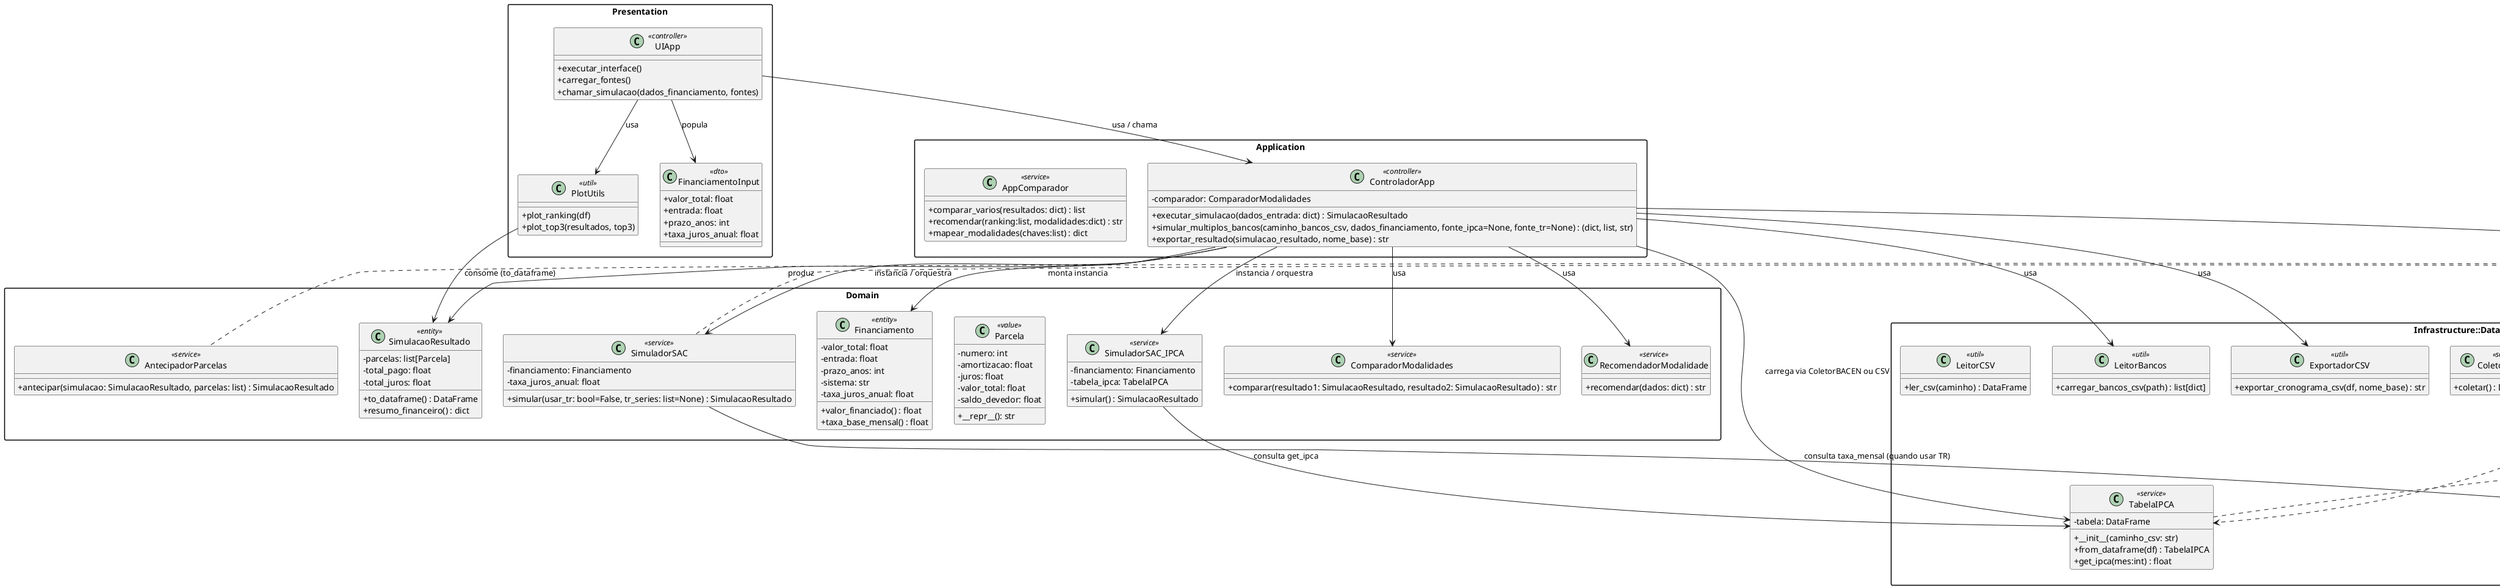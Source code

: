 @startuml SADFI_Classes_Atualizado

'--- estilo ---'
skinparam classAttributeIconSize 0
skinparam defaultFontName "Arial"
skinparam packageStyle rectangle

' =================== Presentation =================== '
package "Presentation" as Presentation {
  class UIApp <<controller>> {
    + executar_interface()
    + carregar_fontes()
    + chamar_simulacao(dados_financiamento, fontes)
  }

  class FinanciamentoInput <<dto>> {
    + valor_total: float
    + entrada: float
    + prazo_anos: int
    + taxa_juros_anual: float
  }

  class PlotUtils <<util>> {
    + plot_ranking(df)
    + plot_top3(resultados, top3)
  }
}

' =================== Application =================== '
package "Application" as Application {
  class ControladorApp <<controller>> {
    - comparador: ComparadorModalidades
    + executar_simulacao(dados_entrada: dict) : SimulacaoResultado
    + simular_multiplos_bancos(caminho_bancos_csv, dados_financiamento, fonte_ipca=None, fonte_tr=None) : (dict, list, str)
    + exportar_resultado(simulacao_resultado, nome_base) : str
  }

  class AppComparador <<service>> {
    + comparar_varios(resultados: dict) : list
    + recomendar(ranking:list, modalidades:dict) : str
    + mapear_modalidades(chaves:list) : dict
  }
}

' =================== Domain =================== '
package "Domain" as Domain {
  class Financiamento <<entity>> {
    - valor_total: float
    - entrada: float
    - prazo_anos: int
    - sistema: str
    - taxa_juros_anual: float
    + valor_financiado() : float
    + taxa_base_mensal() : float
  }

  class Parcela <<value>> {
    - numero: int
    - amortizacao: float
    - juros: float
    - valor_total: float
    - saldo_devedor: float
    + __repr__(): str
  }

  class SimulacaoResultado <<entity>> {
    - parcelas: list[Parcela]
    - total_pago: float
    - total_juros: float
    + to_dataframe() : DataFrame
    + resumo_financeiro() : dict
  }

  class SimuladorSAC <<service>> {
    - financiamento: Financiamento
    - taxa_juros_anual: float
    + simular(usar_tr: bool=False, tr_series: list=None) : SimulacaoResultado
  }

  class SimuladorSAC_IPCA <<service>> {
    - financiamento: Financiamento
    - tabela_ipca: TabelaIPCA
    + simular() : SimulacaoResultado
  }

  class ComparadorModalidades <<service>> {
    + comparar(resultado1: SimulacaoResultado, resultado2: SimulacaoResultado) : str
  }

  class RecomendadorModalidade <<service>> {
    + recomendar(dados: dict) : str
  }

  class AntecipadorParcelas <<service>> {
    + antecipar(simulacao: SimulacaoResultado, parcelas: list) : SimulacaoResultado
    ' TODO: implementar lógica de antecipação'
  }
}

' =================== Infrastructure / Data =================== '
package "Infrastructure::Data" as Infra {
  class TabelaIPCA <<service>> {
    - tabela: DataFrame
    + __init__(caminho_csv: str)
    + from_dataframe(df) : TabelaIPCA
    + get_ipca(mes:int) : float
  }

  class TabelaTR <<service>> {
    - _df: DataFrame
    - _cache: dict
    + from_dataframe(df) : TabelaTR
    + taxa_mensal(ano_mes:str) : float
    + df() : DataFrame
  }

  class ColetorBACEN <<service>> {
    + obter_ipca_df(meses:int) : DataFrame
  }

  class ColetorTR <<service>> {
    + coletar(inicio=None, fim=None, online:bool=False) : DataFrame
  }

  class ColetorTxJuros <<service>> {
    + coletar() : DataFrame
  }

  class LeitorBancos <<util>> {
    + carregar_bancos_csv(path) : list[dict]
  }

  class ExportadorCSV <<util>> {
    + exportar_cronograma_csv(df, nome_base) : str
  }

  class LeitorCSV <<util>> {
    + ler_csv(caminho) : DataFrame
  }
}

' =================== Relacionamentos / Dependências =================== '
' Presentation -> Application '
UIApp --> ControladorApp : usa / chama
UIApp --> FinanciamentoInput : popula

' Presentation -> Domain (visualização) '
UIApp --> PlotUtils : usa
PlotUtils --> SimulacaoResultado : consome (to_dataframe)

' Application -> Domain '
ControladorApp --> Financiamento : monta instancia
ControladorApp --> SimuladorSAC : instancia / orquestra
ControladorApp --> SimuladorSAC_IPCA : instancia / orquestra
ControladorApp --> ComparadorModalidades : usa
ControladorApp --> RecomendadorModalidade : usa
ControladorApp --> SimulacaoResultado : produz

' Application -> Infrastructure '
ControladorApp --> LeitorBancos : usa
ControladorApp --> TabelaIPCA : carrega via ColetorBACEN ou CSV
ControladorApp --> TabelaTR : carrega via ColetorTR
ControladorApp --> ExportadorCSV : usa

' Domain -> Infrastructure '
SimuladorSAC_IPCA --> TabelaIPCA : consulta get_ipca
SimuladorSAC --> TabelaTR : consulta taxa_mensal (quando usar TR)
ColetorBACEN ..> TabelaIPCA : popula / transforma
ColetorTR ..> TabelaTR : popula / transforma

' Observações visuais '
note right of SimuladorSAC
  suporta SAC puro e SAC+TR,
  gera SimulacaoResultado com Parcela(s).
end note

note right of TabelaIPCA
  possui from_dataframe para aceitar DataFrame vindo do coletor.
end note

note left of AntecipadorParcelas
  Implementação pendente: marcado como TODO.
end note

@enduml
